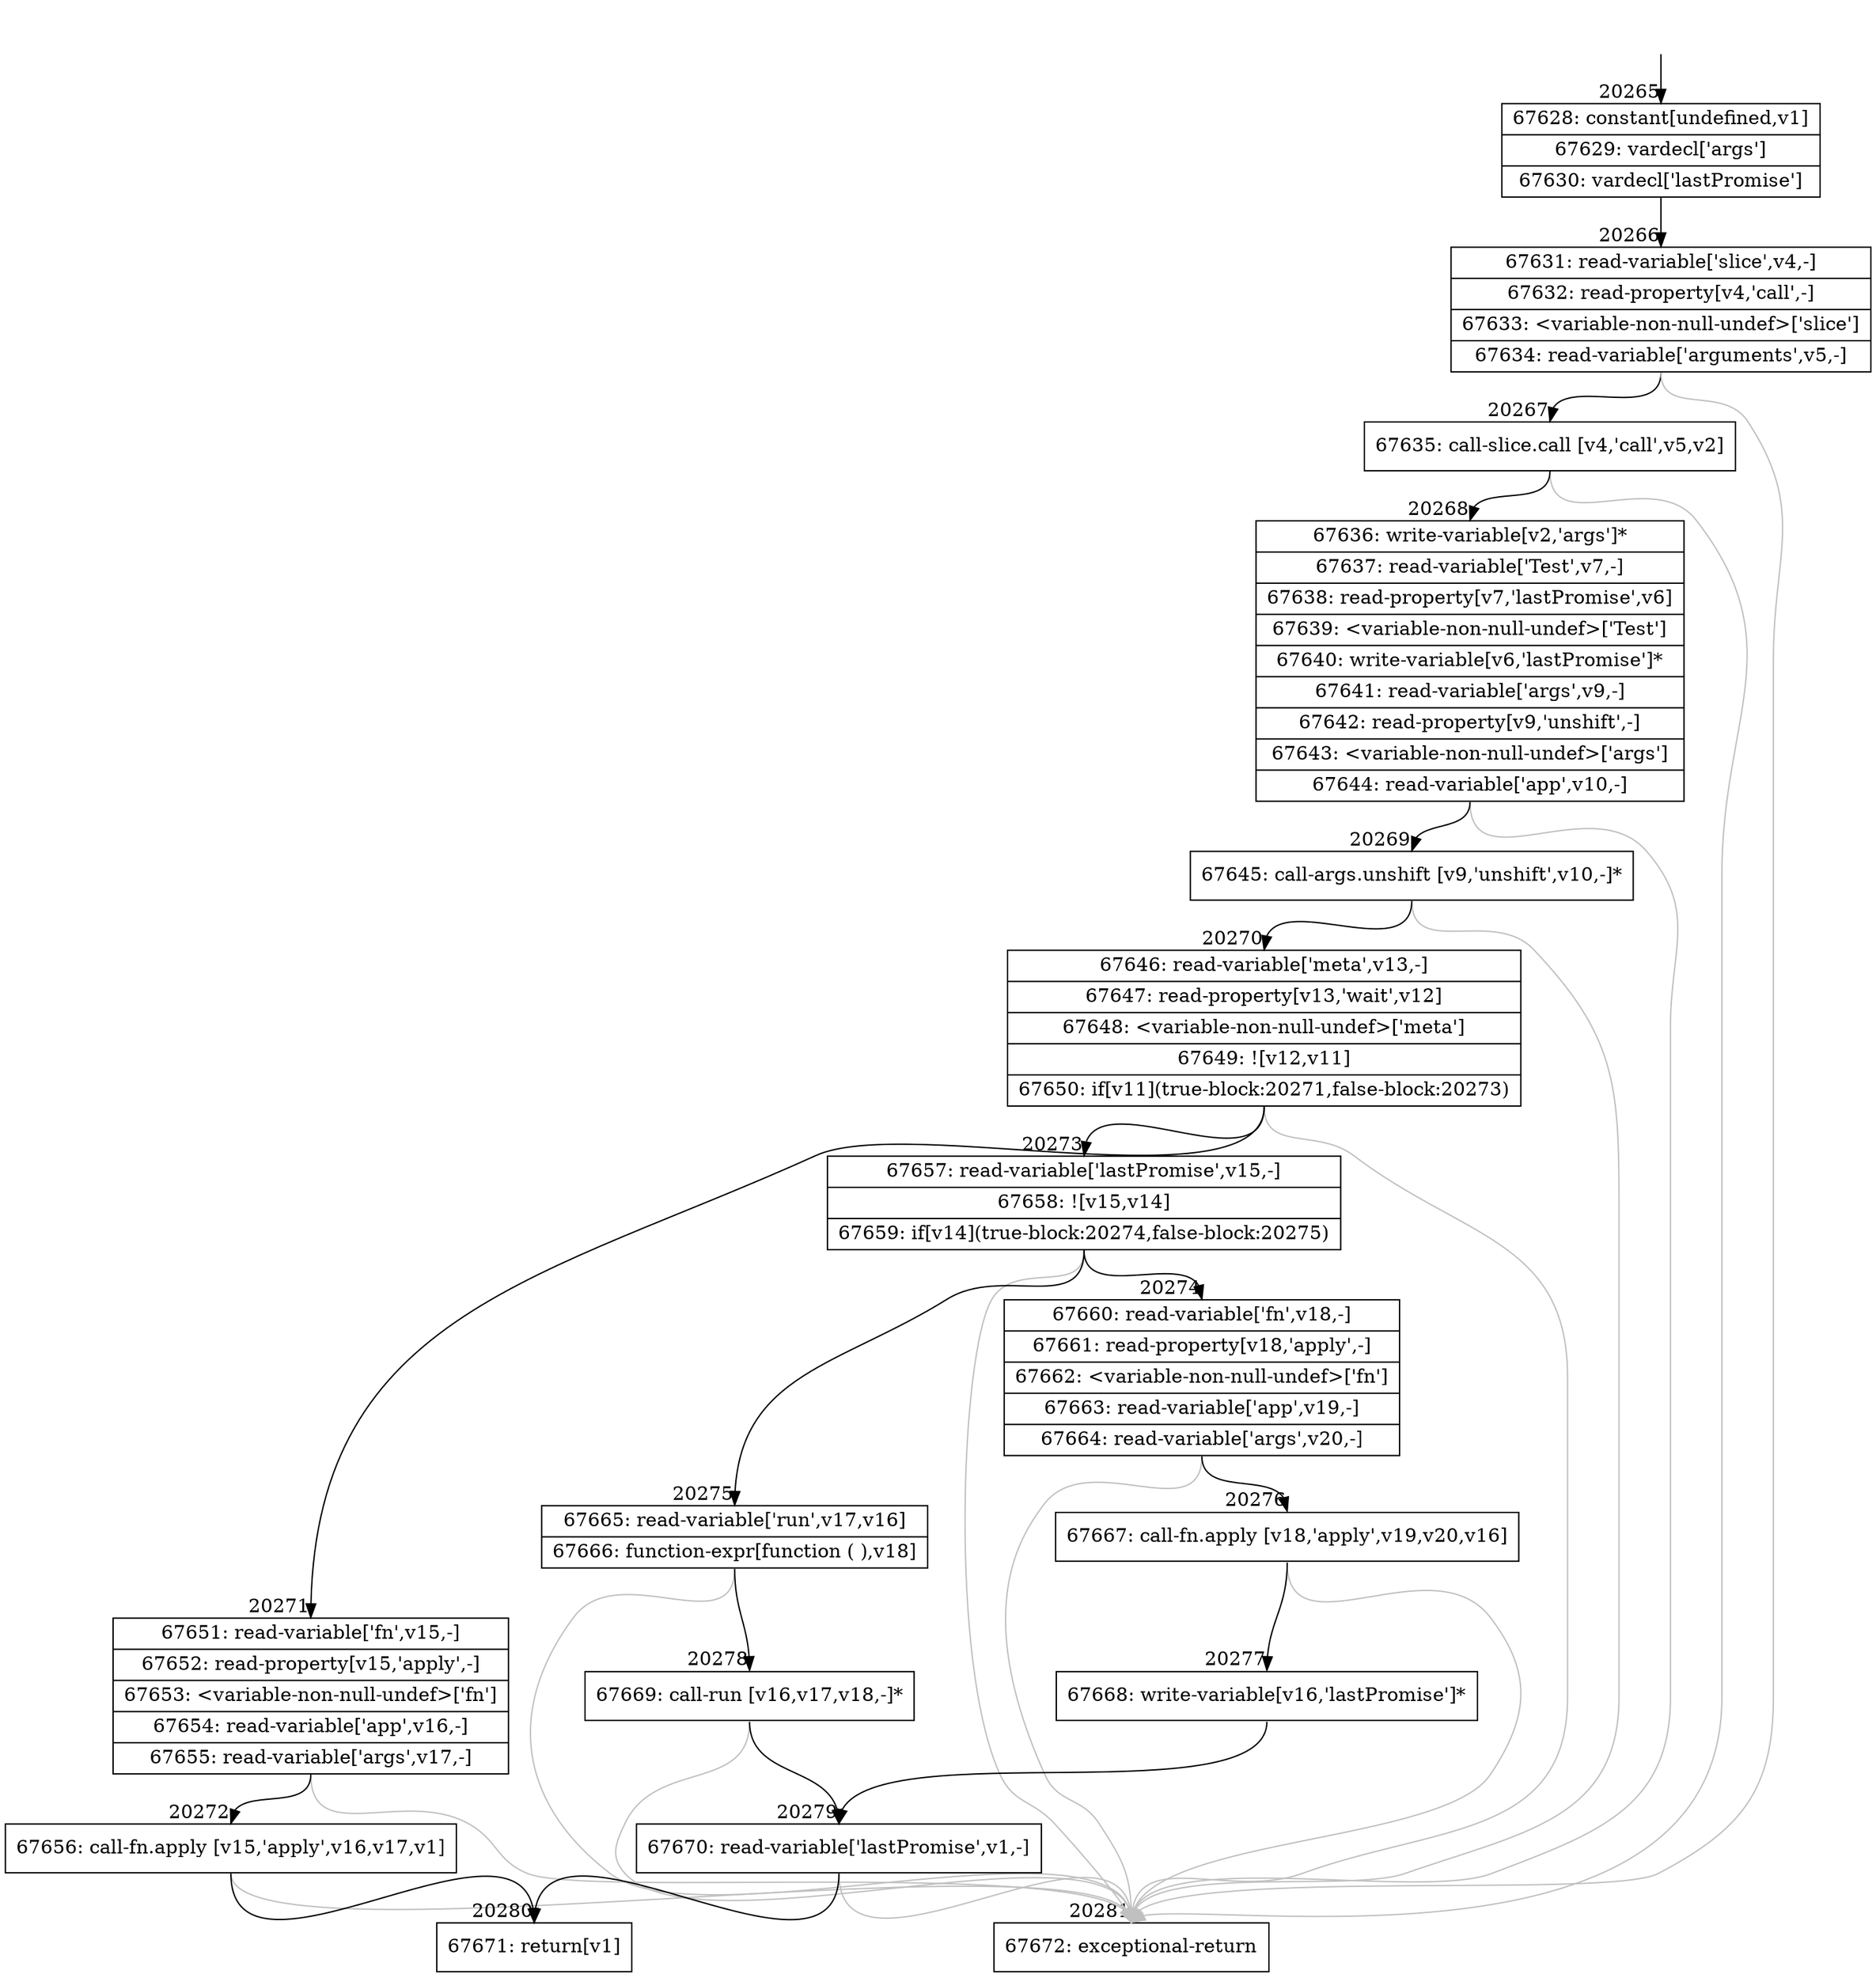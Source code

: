 digraph {
rankdir="TD"
BB_entry1764[shape=none,label=""];
BB_entry1764 -> BB20265 [tailport=s, headport=n, headlabel="    20265"]
BB20265 [shape=record label="{67628: constant[undefined,v1]|67629: vardecl['args']|67630: vardecl['lastPromise']}" ] 
BB20265 -> BB20266 [tailport=s, headport=n, headlabel="      20266"]
BB20266 [shape=record label="{67631: read-variable['slice',v4,-]|67632: read-property[v4,'call',-]|67633: \<variable-non-null-undef\>['slice']|67634: read-variable['arguments',v5,-]}" ] 
BB20266 -> BB20267 [tailport=s, headport=n, headlabel="      20267"]
BB20266 -> BB20281 [tailport=s, headport=n, color=gray, headlabel="      20281"]
BB20267 [shape=record label="{67635: call-slice.call [v4,'call',v5,v2]}" ] 
BB20267 -> BB20268 [tailport=s, headport=n, headlabel="      20268"]
BB20267 -> BB20281 [tailport=s, headport=n, color=gray]
BB20268 [shape=record label="{67636: write-variable[v2,'args']*|67637: read-variable['Test',v7,-]|67638: read-property[v7,'lastPromise',v6]|67639: \<variable-non-null-undef\>['Test']|67640: write-variable[v6,'lastPromise']*|67641: read-variable['args',v9,-]|67642: read-property[v9,'unshift',-]|67643: \<variable-non-null-undef\>['args']|67644: read-variable['app',v10,-]}" ] 
BB20268 -> BB20269 [tailport=s, headport=n, headlabel="      20269"]
BB20268 -> BB20281 [tailport=s, headport=n, color=gray]
BB20269 [shape=record label="{67645: call-args.unshift [v9,'unshift',v10,-]*}" ] 
BB20269 -> BB20270 [tailport=s, headport=n, headlabel="      20270"]
BB20269 -> BB20281 [tailport=s, headport=n, color=gray]
BB20270 [shape=record label="{67646: read-variable['meta',v13,-]|67647: read-property[v13,'wait',v12]|67648: \<variable-non-null-undef\>['meta']|67649: ![v12,v11]|67650: if[v11](true-block:20271,false-block:20273)}" ] 
BB20270 -> BB20271 [tailport=s, headport=n, headlabel="      20271"]
BB20270 -> BB20273 [tailport=s, headport=n, headlabel="      20273"]
BB20270 -> BB20281 [tailport=s, headport=n, color=gray]
BB20271 [shape=record label="{67651: read-variable['fn',v15,-]|67652: read-property[v15,'apply',-]|67653: \<variable-non-null-undef\>['fn']|67654: read-variable['app',v16,-]|67655: read-variable['args',v17,-]}" ] 
BB20271 -> BB20272 [tailport=s, headport=n, headlabel="      20272"]
BB20271 -> BB20281 [tailport=s, headport=n, color=gray]
BB20272 [shape=record label="{67656: call-fn.apply [v15,'apply',v16,v17,v1]}" ] 
BB20272 -> BB20280 [tailport=s, headport=n, headlabel="      20280"]
BB20272 -> BB20281 [tailport=s, headport=n, color=gray]
BB20273 [shape=record label="{67657: read-variable['lastPromise',v15,-]|67658: ![v15,v14]|67659: if[v14](true-block:20274,false-block:20275)}" ] 
BB20273 -> BB20274 [tailport=s, headport=n, headlabel="      20274"]
BB20273 -> BB20275 [tailport=s, headport=n, headlabel="      20275"]
BB20273 -> BB20281 [tailport=s, headport=n, color=gray]
BB20274 [shape=record label="{67660: read-variable['fn',v18,-]|67661: read-property[v18,'apply',-]|67662: \<variable-non-null-undef\>['fn']|67663: read-variable['app',v19,-]|67664: read-variable['args',v20,-]}" ] 
BB20274 -> BB20276 [tailport=s, headport=n, headlabel="      20276"]
BB20274 -> BB20281 [tailport=s, headport=n, color=gray]
BB20275 [shape=record label="{67665: read-variable['run',v17,v16]|67666: function-expr[function ( ),v18]}" ] 
BB20275 -> BB20278 [tailport=s, headport=n, headlabel="      20278"]
BB20275 -> BB20281 [tailport=s, headport=n, color=gray]
BB20276 [shape=record label="{67667: call-fn.apply [v18,'apply',v19,v20,v16]}" ] 
BB20276 -> BB20277 [tailport=s, headport=n, headlabel="      20277"]
BB20276 -> BB20281 [tailport=s, headport=n, color=gray]
BB20277 [shape=record label="{67668: write-variable[v16,'lastPromise']*}" ] 
BB20277 -> BB20279 [tailport=s, headport=n, headlabel="      20279"]
BB20278 [shape=record label="{67669: call-run [v16,v17,v18,-]*}" ] 
BB20278 -> BB20279 [tailport=s, headport=n]
BB20278 -> BB20281 [tailport=s, headport=n, color=gray]
BB20279 [shape=record label="{67670: read-variable['lastPromise',v1,-]}" ] 
BB20279 -> BB20280 [tailport=s, headport=n]
BB20279 -> BB20281 [tailport=s, headport=n, color=gray]
BB20280 [shape=record label="{67671: return[v1]}" ] 
BB20281 [shape=record label="{67672: exceptional-return}" ] 
//#$~ 38030
}
